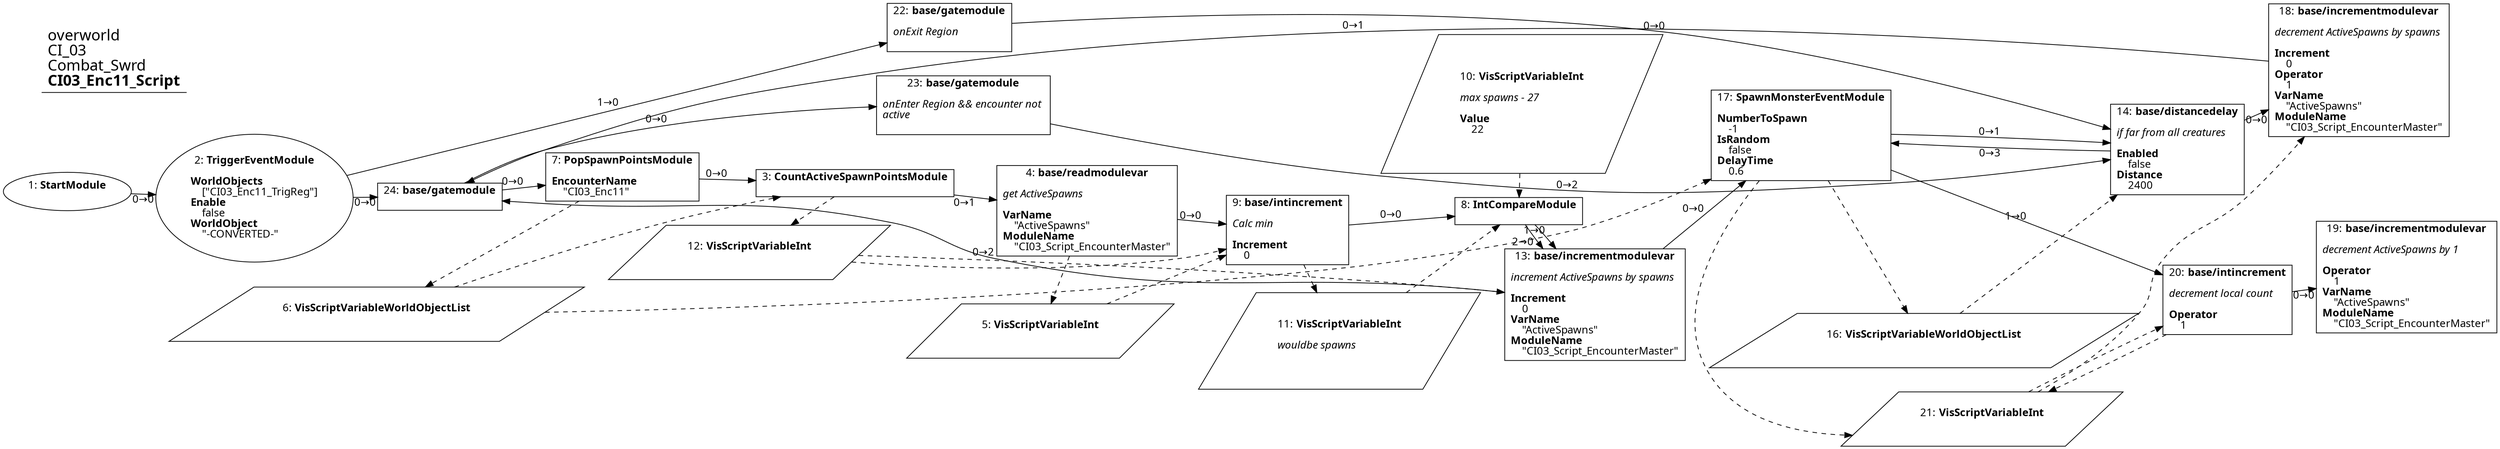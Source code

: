 digraph {
    layout = fdp;
    overlap = prism;
    sep = "+16";
    splines = spline;

    node [ shape = box ];

    graph [ fontname = "Segoe UI" ];
    node [ fontname = "Segoe UI" ];
    edge [ fontname = "Segoe UI" ];

    1 [ label = <1: <b>StartModule</b><br/><br/>> ];
    1 [ shape = oval ]
    1 [ pos = "0.15100001,-0.22800002!" ];
    1 -> 2 [ label = "0→0" ];

    2 [ label = <2: <b>TriggerEventModule</b><br/><br/><b>WorldObjects</b><br align="left"/>    [&quot;CI03_Enc11_TrigReg&quot;]<br align="left"/><b>Enable</b><br align="left"/>    false<br align="left"/><b>WorldObject</b><br align="left"/>    &quot;-CONVERTED-&quot;<br align="left"/>> ];
    2 [ shape = oval ]
    2 [ pos = "0.377,-0.238!" ];
    2 -> 22 [ label = "1→0" ];
    2 -> 24 [ label = "0→0" ];

    3 [ label = <3: <b>CountActiveSpawnPointsModule</b><br/><br/>> ];
    3 [ pos = "1.1220001,-0.24000001!" ];
    3 -> 4 [ label = "0→1" ];
    6 -> 3 [ style = dashed ];
    3 -> 12 [ style = dashed ];

    4 [ label = <4: <b>base/readmodulevar</b><br/><br/><i>get ActiveSpawns<br align="left"/></i><br align="left"/><b>VarName</b><br align="left"/>    &quot;ActiveSpawns&quot;<br align="left"/><b>ModuleName</b><br align="left"/>    &quot;CI03_Script_EncounterMaster&quot;<br align="left"/>> ];
    4 [ pos = "1.393,-0.23900001!" ];
    4 -> 9 [ label = "0→0" ];
    4 -> 5 [ style = dashed ];

    5 [ label = <5: <b>VisScriptVariableInt</b><br/><br/>> ];
    5 [ shape = parallelogram ]
    5 [ pos = "1.3950001,-0.37100002!" ];

    6 [ label = <6: <b>VisScriptVariableWorldObjectList</b><br/><br/>> ];
    6 [ shape = parallelogram ]
    6 [ pos = "0.892,-0.37!" ];

    7 [ label = <7: <b>PopSpawnPointsModule</b><br/><br/><b>EncounterName</b><br align="left"/>    &quot;CI03_Enc11&quot;<br align="left"/>> ];
    7 [ pos = "0.89100003,-0.24000001!" ];
    7 -> 3 [ label = "0→0" ];
    7 -> 6 [ style = dashed ];

    8 [ label = <8: <b>IntCompareModule</b><br/><br/>> ];
    8 [ pos = "1.8460001,-0.23900001!" ];
    8 -> 13 [ label = "1→0" ];
    8 -> 13 [ label = "2→0" ];
    10 -> 8 [ style = dashed ];
    11 -> 8 [ style = dashed ];

    9 [ label = <9: <b>base/intincrement</b><br/><br/><i>Calc min<br align="left"/></i><br align="left"/><b>Increment</b><br align="left"/>    0<br align="left"/>> ];
    9 [ pos = "1.6380001,-0.23900001!" ];
    9 -> 8 [ label = "0→0" ];
    9 -> 11 [ style = dashed ];
    12 -> 9 [ style = dashed ];
    5 -> 9 [ style = dashed ];

    10 [ label = <10: <b>VisScriptVariableInt</b><br/><br/><i>max spawns - 27<br align="left"/></i><br align="left"/><b>Value</b><br align="left"/>    22<br align="left"/>> ];
    10 [ shape = parallelogram ]
    10 [ pos = "1.8420001,-0.18200001!" ];

    11 [ label = <11: <b>VisScriptVariableInt</b><br/><br/><i>wouldbe spawns<br align="left"/></i><br align="left"/>> ];
    11 [ shape = parallelogram ]
    11 [ pos = "1.6420001,-0.38500002!" ];

    12 [ label = <12: <b>VisScriptVariableInt</b><br/><br/>> ];
    12 [ shape = parallelogram ]
    12 [ pos = "1.1320001,-0.344!" ];

    13 [ label = <13: <b>base/incrementmodulevar</b><br/><br/><i>increment ActiveSpawns by spawns<br align="left"/></i><br align="left"/><b>Increment</b><br align="left"/>    0<br align="left"/><b>VarName</b><br align="left"/>    &quot;ActiveSpawns&quot;<br align="left"/><b>ModuleName</b><br align="left"/>    &quot;CI03_Script_EncounterMaster&quot;<br align="left"/>> ];
    13 [ pos = "2.028,-0.42900002!" ];
    13 -> 17 [ label = "0→0" ];
    13 -> 24 [ label = "0→2" ];
    12 -> 13 [ style = dashed ];

    14 [ label = <14: <b>base/distancedelay</b><br/><br/><i>if far from all creatures<br align="left"/></i><br align="left"/><b>Enabled</b><br align="left"/>    false<br align="left"/><b>Distance</b><br align="left"/>    2400<br align="left"/>> ];
    14 [ pos = "2.571,-0.223!" ];
    14 -> 18 [ label = "0→0" ];
    14 -> 17 [ label = "0→3" ];
    16 -> 14 [ style = dashed ];

    16 [ label = <16: <b>VisScriptVariableWorldObjectList</b><br/><br/>> ];
    16 [ shape = parallelogram ]
    16 [ pos = "2.2910001,-0.46800002!" ];

    17 [ label = <17: <b>SpawnMonsterEventModule</b><br/><br/><b>NumberToSpawn</b><br align="left"/>    -1<br align="left"/><b>IsRandom</b><br align="left"/>    false<br align="left"/><b>DelayTime</b><br align="left"/>    0.6<br align="left"/>> ];
    17 [ pos = "2.289,-0.238!" ];
    17 -> 14 [ label = "0→1" ];
    17 -> 20 [ label = "1→0" ];
    17 -> 16 [ style = dashed ];
    17 -> 21 [ style = dashed ];
    6 -> 17 [ style = dashed ];

    18 [ label = <18: <b>base/incrementmodulevar</b><br/><br/><i>decrement ActiveSpawns by spawns<br align="left"/></i><br align="left"/><b>Increment</b><br align="left"/>    0<br align="left"/><b>Operator</b><br align="left"/>    1<br align="left"/><b>VarName</b><br align="left"/>    &quot;ActiveSpawns&quot;<br align="left"/><b>ModuleName</b><br align="left"/>    &quot;CI03_Script_EncounterMaster&quot;<br align="left"/>> ];
    18 [ pos = "2.986,-0.057000004!" ];
    18 -> 24 [ label = "0→1" ];
    21 -> 18 [ style = dashed ];

    19 [ label = <19: <b>base/incrementmodulevar</b><br/><br/><i>decrement ActiveSpawns by 1<br align="left"/></i><br align="left"/><b>Operator</b><br align="left"/>    1<br align="left"/><b>VarName</b><br align="left"/>    &quot;ActiveSpawns&quot;<br align="left"/><b>ModuleName</b><br align="left"/>    &quot;CI03_Script_EncounterMaster&quot;<br align="left"/>> ];
    19 [ pos = "2.7970002,-0.46800002!" ];

    20 [ label = <20: <b>base/intincrement</b><br/><br/><i>decrement local count<br align="left"/></i><br align="left"/><b>Operator</b><br align="left"/>    1<br align="left"/>> ];
    20 [ pos = "2.578,-0.46500003!" ];
    20 -> 19 [ label = "0→0" ];
    21 -> 20 [ style = dashed ];
    20 -> 21 [ style = dashed ];

    21 [ label = <21: <b>VisScriptVariableInt</b><br/><br/>> ];
    21 [ shape = parallelogram ]
    21 [ pos = "2.5010002,-0.61300004!" ];

    22 [ label = <22: <b>base/gatemodule</b><br/><br/><i>onExit Region<br align="left"/></i><br align="left"/>> ];
    22 [ pos = "0.91200006,0.19100001!" ];
    22 -> 14 [ label = "0→0" ];

    23 [ label = <23: <b>base/gatemodule</b><br/><br/><i>onEnter Region &amp;&amp; encounter not <br align="left"/>active<br align="left"/></i><br align="left"/>> ];
    23 [ pos = "0.91300005,0.030000001!" ];
    23 -> 14 [ label = "0→2" ];

    24 [ label = <24: <b>base/gatemodule</b><br/><br/>> ];
    24 [ pos = "0.689,-0.24200001!" ];
    24 -> 23 [ label = "0→0" ];
    24 -> 7 [ label = "0→0" ];

    title [ pos = "0.15,0.192!" ];
    title [ shape = underline ];
    title [ label = <<font point-size="20">overworld<br align="left"/>CI_03<br align="left"/>Combat_Swrd<br align="left"/><b>CI03_Enc11_Script</b><br align="left"/></font>> ];
}
